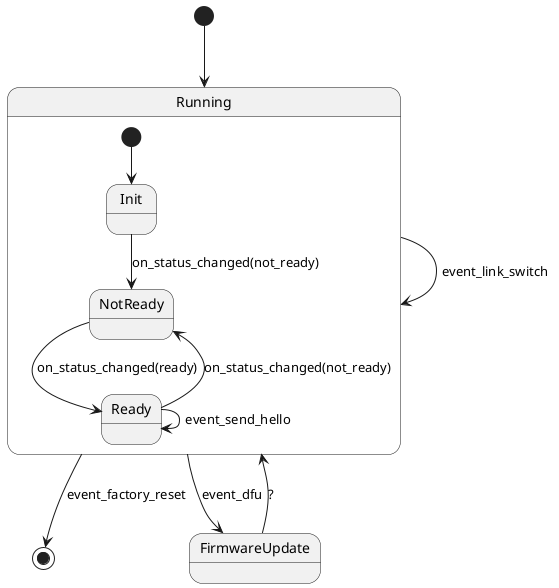 @startuml template state machine

[*] --> Running
state Running{
[*] --> Init
Init --> NotReady : on_status_changed(not_ready)
Ready --> NotReady : on_status_changed(not_ready)
NotReady --> Ready : on_status_changed(ready)
Ready --> Ready : event_send_hello
}
Running --> [*] : event_factory_reset
Running --> Running : event_link_switch
Running --> FirmwareUpdate : event_dfu
FirmwareUpdate --> Running : ?
@enduml
